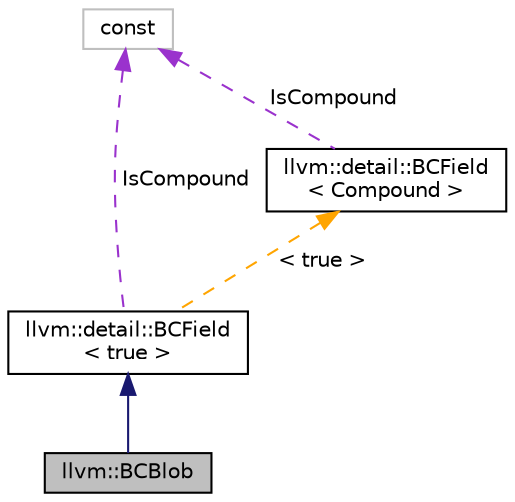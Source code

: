 digraph "llvm::BCBlob"
{
 // LATEX_PDF_SIZE
  bgcolor="transparent";
  edge [fontname="Helvetica",fontsize="10",labelfontname="Helvetica",labelfontsize="10"];
  node [fontname="Helvetica",fontsize="10",shape=record];
  Node1 [label="llvm::BCBlob",height=0.2,width=0.4,color="black", fillcolor="grey75", style="filled", fontcolor="black",tooltip="Represents an untyped blob of bytes."];
  Node2 -> Node1 [dir="back",color="midnightblue",fontsize="10",style="solid",fontname="Helvetica"];
  Node2 [label="llvm::detail::BCField\l\< true \>",height=0.2,width=0.4,color="black",URL="$classllvm_1_1detail_1_1BCField.html",tooltip=" "];
  Node3 -> Node2 [dir="back",color="darkorchid3",fontsize="10",style="dashed",label=" IsCompound" ,fontname="Helvetica"];
  Node3 [label="const",height=0.2,width=0.4,color="grey75",tooltip=" "];
  Node4 -> Node2 [dir="back",color="orange",fontsize="10",style="dashed",label=" \< true \>" ,fontname="Helvetica"];
  Node4 [label="llvm::detail::BCField\l\< Compound \>",height=0.2,width=0.4,color="black",URL="$classllvm_1_1detail_1_1BCField.html",tooltip="Convenience base for all kinds of bitcode abbreviation fields."];
  Node3 -> Node4 [dir="back",color="darkorchid3",fontsize="10",style="dashed",label=" IsCompound" ,fontname="Helvetica"];
}
